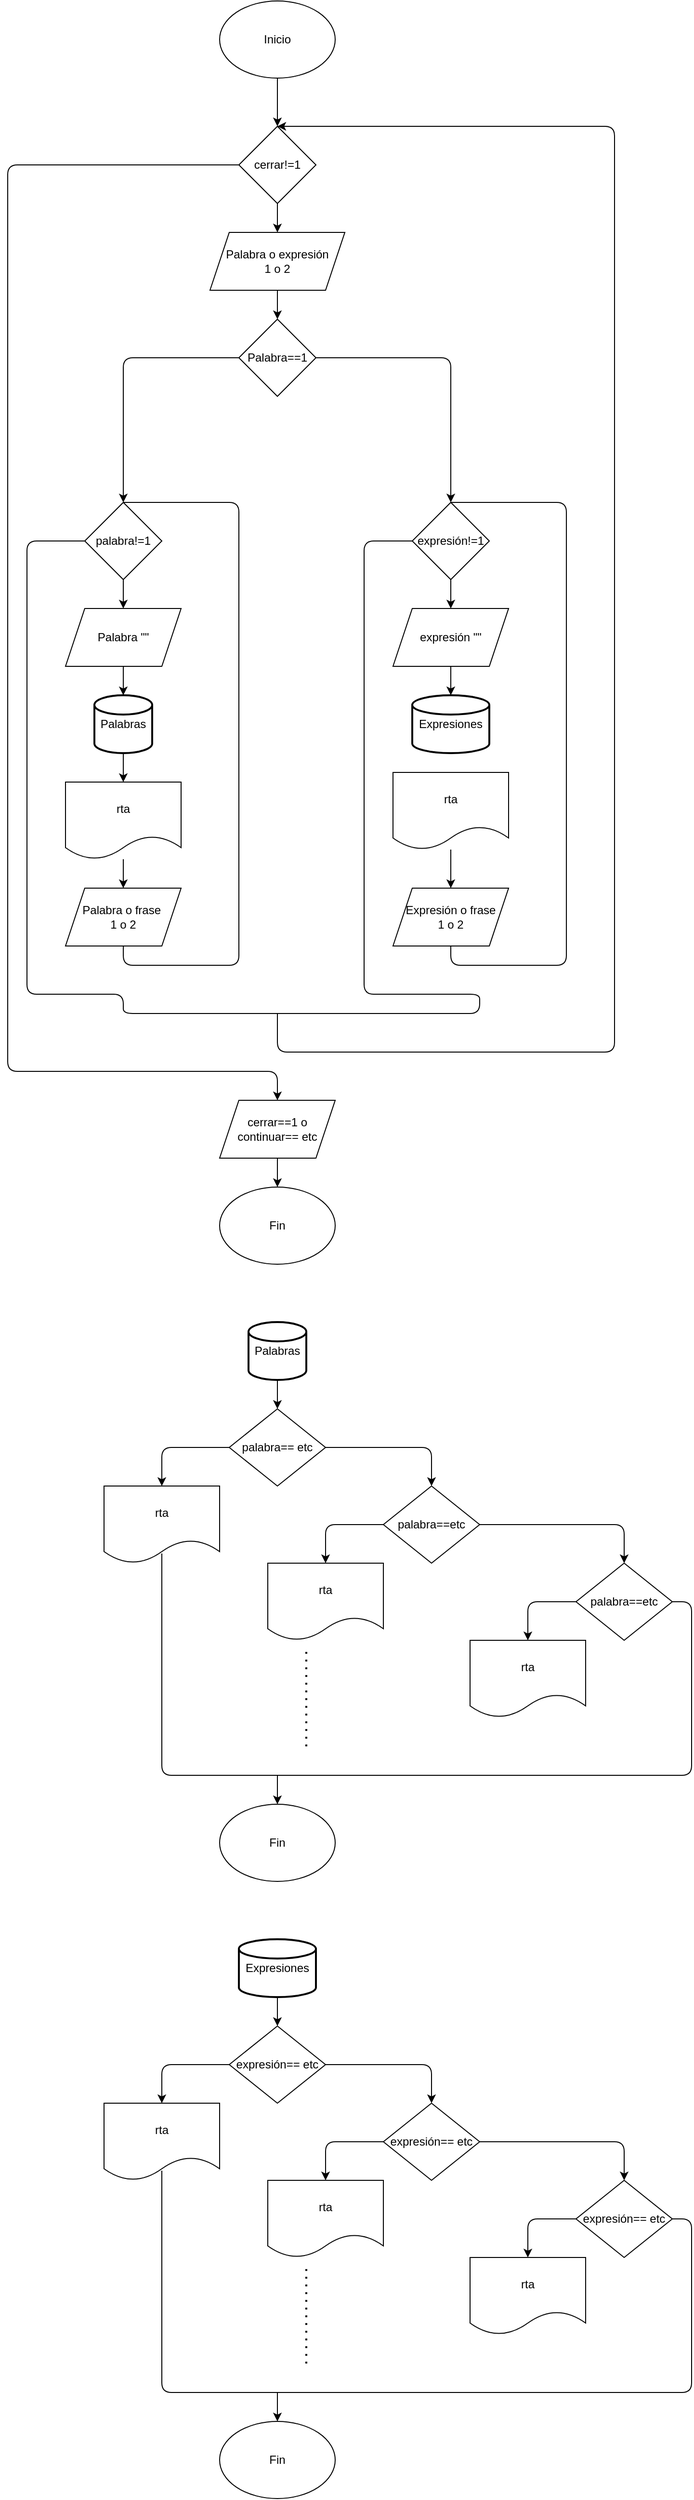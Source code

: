 <mxfile>
    <diagram id="n6sS8hl3OHEznCTLH-ev" name="Página-1">
        <mxGraphModel dx="881" dy="472" grid="1" gridSize="10" guides="1" tooltips="1" connect="1" arrows="1" fold="1" page="1" pageScale="1" pageWidth="850" pageHeight="1100" math="0" shadow="0">
            <root>
                <mxCell id="0"/>
                <mxCell id="1" parent="0"/>
                <mxCell id="19" style="edgeStyle=none;html=1;exitX=0.5;exitY=1;exitDx=0;exitDy=0;" edge="1" parent="1" source="2">
                    <mxGeometry relative="1" as="geometry">
                        <mxPoint x="400" y="260" as="targetPoint"/>
                    </mxGeometry>
                </mxCell>
                <mxCell id="2" value="Inicio" style="ellipse;whiteSpace=wrap;html=1;" vertex="1" parent="1">
                    <mxGeometry x="340" y="130" width="120" height="80" as="geometry"/>
                </mxCell>
                <mxCell id="21" style="edgeStyle=none;html=1;exitX=0.5;exitY=1;exitDx=0;exitDy=0;entryX=0.5;entryY=0;entryDx=0;entryDy=0;" edge="1" parent="1" source="4" target="5">
                    <mxGeometry relative="1" as="geometry"/>
                </mxCell>
                <mxCell id="4" value="cerrar!=1" style="rhombus;whiteSpace=wrap;html=1;" vertex="1" parent="1">
                    <mxGeometry x="360" y="260" width="80" height="80" as="geometry"/>
                </mxCell>
                <mxCell id="22" style="edgeStyle=none;html=1;exitX=0.5;exitY=1;exitDx=0;exitDy=0;entryX=0.5;entryY=0;entryDx=0;entryDy=0;" edge="1" parent="1" source="5" target="6">
                    <mxGeometry relative="1" as="geometry"/>
                </mxCell>
                <mxCell id="5" value="Palabra o expresión&lt;br&gt;1 o 2" style="shape=parallelogram;perimeter=parallelogramPerimeter;whiteSpace=wrap;html=1;fixedSize=1;" vertex="1" parent="1">
                    <mxGeometry x="330" y="370" width="140" height="60" as="geometry"/>
                </mxCell>
                <mxCell id="23" style="edgeStyle=none;html=1;exitX=0;exitY=0.5;exitDx=0;exitDy=0;" edge="1" parent="1" source="6">
                    <mxGeometry relative="1" as="geometry">
                        <mxPoint x="240" y="650" as="targetPoint"/>
                        <Array as="points">
                            <mxPoint x="240" y="500"/>
                        </Array>
                    </mxGeometry>
                </mxCell>
                <mxCell id="24" style="edgeStyle=none;html=1;exitX=1;exitY=0.5;exitDx=0;exitDy=0;" edge="1" parent="1" source="6">
                    <mxGeometry relative="1" as="geometry">
                        <mxPoint x="580" y="650" as="targetPoint"/>
                        <Array as="points">
                            <mxPoint x="580" y="500"/>
                        </Array>
                    </mxGeometry>
                </mxCell>
                <mxCell id="6" value="Palabra==1" style="rhombus;whiteSpace=wrap;html=1;" vertex="1" parent="1">
                    <mxGeometry x="360" y="460" width="80" height="80" as="geometry"/>
                </mxCell>
                <mxCell id="26" style="edgeStyle=none;html=1;exitX=0.5;exitY=1;exitDx=0;exitDy=0;entryX=0.5;entryY=0;entryDx=0;entryDy=0;" edge="1" parent="1" source="8" target="9">
                    <mxGeometry relative="1" as="geometry"/>
                </mxCell>
                <mxCell id="8" value="palabra!=1" style="rhombus;whiteSpace=wrap;html=1;" vertex="1" parent="1">
                    <mxGeometry x="200" y="650" width="80" height="80" as="geometry"/>
                </mxCell>
                <mxCell id="27" style="edgeStyle=none;html=1;exitX=0.5;exitY=1;exitDx=0;exitDy=0;entryX=0.5;entryY=0;entryDx=0;entryDy=0;entryPerimeter=0;" edge="1" parent="1" source="9" target="10">
                    <mxGeometry relative="1" as="geometry"/>
                </mxCell>
                <mxCell id="9" value="Palabra &quot;&quot;" style="shape=parallelogram;perimeter=parallelogramPerimeter;whiteSpace=wrap;html=1;fixedSize=1;" vertex="1" parent="1">
                    <mxGeometry x="180" y="760" width="120" height="60" as="geometry"/>
                </mxCell>
                <mxCell id="35" style="edgeStyle=none;html=1;exitX=0.5;exitY=1;exitDx=0;exitDy=0;exitPerimeter=0;entryX=0.5;entryY=0;entryDx=0;entryDy=0;" edge="1" parent="1" source="10" target="34">
                    <mxGeometry relative="1" as="geometry"/>
                </mxCell>
                <mxCell id="10" value="Palabras" style="strokeWidth=2;html=1;shape=mxgraph.flowchart.database;whiteSpace=wrap;" vertex="1" parent="1">
                    <mxGeometry x="210" y="850" width="60" height="60" as="geometry"/>
                </mxCell>
                <mxCell id="11" value="Palabra o frase&amp;nbsp;&lt;br&gt;1 o 2" style="shape=parallelogram;perimeter=parallelogramPerimeter;whiteSpace=wrap;html=1;fixedSize=1;" vertex="1" parent="1">
                    <mxGeometry x="180" y="1050" width="120" height="60" as="geometry"/>
                </mxCell>
                <mxCell id="30" style="edgeStyle=none;html=1;exitX=0.5;exitY=1;exitDx=0;exitDy=0;entryX=0.5;entryY=0;entryDx=0;entryDy=0;" edge="1" parent="1" source="13" target="14">
                    <mxGeometry relative="1" as="geometry"/>
                </mxCell>
                <mxCell id="13" value="expresión!=1" style="rhombus;whiteSpace=wrap;html=1;" vertex="1" parent="1">
                    <mxGeometry x="540" y="650" width="80" height="80" as="geometry"/>
                </mxCell>
                <mxCell id="31" style="edgeStyle=none;html=1;exitX=0.5;exitY=1;exitDx=0;exitDy=0;entryX=0.5;entryY=0;entryDx=0;entryDy=0;entryPerimeter=0;" edge="1" parent="1" source="14" target="15">
                    <mxGeometry relative="1" as="geometry"/>
                </mxCell>
                <mxCell id="14" value="expresión &quot;&quot;" style="shape=parallelogram;perimeter=parallelogramPerimeter;whiteSpace=wrap;html=1;fixedSize=1;" vertex="1" parent="1">
                    <mxGeometry x="520" y="760" width="120" height="60" as="geometry"/>
                </mxCell>
                <mxCell id="15" value="Expresiones" style="strokeWidth=2;html=1;shape=mxgraph.flowchart.database;whiteSpace=wrap;" vertex="1" parent="1">
                    <mxGeometry x="540" y="850" width="80" height="60" as="geometry"/>
                </mxCell>
                <mxCell id="16" value="Expresión o frase&lt;br&gt;1 o 2" style="shape=parallelogram;perimeter=parallelogramPerimeter;whiteSpace=wrap;html=1;fixedSize=1;" vertex="1" parent="1">
                    <mxGeometry x="520" y="1050" width="120" height="60" as="geometry"/>
                </mxCell>
                <mxCell id="41" style="edgeStyle=none;html=1;exitX=0.5;exitY=1;exitDx=0;exitDy=0;entryX=0.5;entryY=0;entryDx=0;entryDy=0;" edge="1" parent="1" source="17" target="18">
                    <mxGeometry relative="1" as="geometry"/>
                </mxCell>
                <mxCell id="17" value="cerrar==1 o continuar== etc" style="shape=parallelogram;perimeter=parallelogramPerimeter;whiteSpace=wrap;html=1;fixedSize=1;" vertex="1" parent="1">
                    <mxGeometry x="340" y="1270" width="120" height="60" as="geometry"/>
                </mxCell>
                <mxCell id="18" value="Fin" style="ellipse;whiteSpace=wrap;html=1;" vertex="1" parent="1">
                    <mxGeometry x="340" y="1360" width="120" height="80" as="geometry"/>
                </mxCell>
                <mxCell id="37" style="edgeStyle=none;html=1;entryX=0.5;entryY=0;entryDx=0;entryDy=0;" edge="1" parent="1" source="33" target="16">
                    <mxGeometry relative="1" as="geometry"/>
                </mxCell>
                <mxCell id="33" value="rta" style="shape=document;whiteSpace=wrap;html=1;boundedLbl=1;" vertex="1" parent="1">
                    <mxGeometry x="520" y="930" width="120" height="80" as="geometry"/>
                </mxCell>
                <mxCell id="36" style="edgeStyle=none;html=1;entryX=0.5;entryY=0;entryDx=0;entryDy=0;" edge="1" parent="1" source="34" target="11">
                    <mxGeometry relative="1" as="geometry"/>
                </mxCell>
                <mxCell id="34" value="rta" style="shape=document;whiteSpace=wrap;html=1;boundedLbl=1;" vertex="1" parent="1">
                    <mxGeometry x="180" y="940" width="120" height="80" as="geometry"/>
                </mxCell>
                <mxCell id="38" value="" style="endArrow=none;html=1;exitX=0.5;exitY=1;exitDx=0;exitDy=0;entryX=0.5;entryY=0;entryDx=0;entryDy=0;" edge="1" parent="1" source="11" target="8">
                    <mxGeometry width="50" height="50" relative="1" as="geometry">
                        <mxPoint x="400" y="1120" as="sourcePoint"/>
                        <mxPoint x="450" y="1070" as="targetPoint"/>
                        <Array as="points">
                            <mxPoint x="240" y="1130"/>
                            <mxPoint x="360" y="1130"/>
                            <mxPoint x="360" y="650"/>
                        </Array>
                    </mxGeometry>
                </mxCell>
                <mxCell id="39" value="" style="endArrow=none;html=1;exitX=0.5;exitY=1;exitDx=0;exitDy=0;entryX=0.5;entryY=0;entryDx=0;entryDy=0;" edge="1" parent="1" target="13">
                    <mxGeometry width="50" height="50" relative="1" as="geometry">
                        <mxPoint x="580" y="1110" as="sourcePoint"/>
                        <mxPoint x="620" y="580" as="targetPoint"/>
                        <Array as="points">
                            <mxPoint x="580" y="1130"/>
                            <mxPoint x="700" y="1130"/>
                            <mxPoint x="700" y="650"/>
                        </Array>
                    </mxGeometry>
                </mxCell>
                <mxCell id="40" value="" style="endArrow=none;html=1;entryX=0;entryY=0.5;entryDx=0;entryDy=0;exitX=0;exitY=0.5;exitDx=0;exitDy=0;" edge="1" parent="1" source="8" target="13">
                    <mxGeometry width="50" height="50" relative="1" as="geometry">
                        <mxPoint x="400" y="560" as="sourcePoint"/>
                        <mxPoint x="450" y="510" as="targetPoint"/>
                        <Array as="points">
                            <mxPoint x="140" y="690"/>
                            <mxPoint x="140" y="1160"/>
                            <mxPoint x="240" y="1160"/>
                            <mxPoint x="240" y="1180"/>
                            <mxPoint x="460" y="1180"/>
                            <mxPoint x="610" y="1180"/>
                            <mxPoint x="610" y="1160"/>
                            <mxPoint x="490" y="1160"/>
                            <mxPoint x="490" y="690"/>
                        </Array>
                    </mxGeometry>
                </mxCell>
                <mxCell id="42" value="" style="endArrow=classic;html=1;entryX=0.5;entryY=0;entryDx=0;entryDy=0;" edge="1" parent="1" target="4">
                    <mxGeometry width="50" height="50" relative="1" as="geometry">
                        <mxPoint x="400" y="1180" as="sourcePoint"/>
                        <mxPoint x="450" y="1160" as="targetPoint"/>
                        <Array as="points">
                            <mxPoint x="400" y="1220"/>
                            <mxPoint x="750" y="1220"/>
                            <mxPoint x="750" y="260"/>
                        </Array>
                    </mxGeometry>
                </mxCell>
                <mxCell id="43" value="" style="endArrow=classic;html=1;exitX=0;exitY=0.5;exitDx=0;exitDy=0;entryX=0.5;entryY=0;entryDx=0;entryDy=0;" edge="1" parent="1" source="4" target="17">
                    <mxGeometry width="50" height="50" relative="1" as="geometry">
                        <mxPoint x="400" y="410" as="sourcePoint"/>
                        <mxPoint x="450" y="360" as="targetPoint"/>
                        <Array as="points">
                            <mxPoint x="120" y="300"/>
                            <mxPoint x="120" y="1240"/>
                            <mxPoint x="400" y="1240"/>
                        </Array>
                    </mxGeometry>
                </mxCell>
                <mxCell id="58" style="edgeStyle=none;html=1;exitX=0.5;exitY=1;exitDx=0;exitDy=0;exitPerimeter=0;entryX=0.5;entryY=0;entryDx=0;entryDy=0;" edge="1" parent="1" source="45" target="46">
                    <mxGeometry relative="1" as="geometry"/>
                </mxCell>
                <mxCell id="45" value="Palabras" style="strokeWidth=2;html=1;shape=mxgraph.flowchart.database;whiteSpace=wrap;" vertex="1" parent="1">
                    <mxGeometry x="370" y="1500" width="60" height="60" as="geometry"/>
                </mxCell>
                <mxCell id="53" style="edgeStyle=none;html=1;exitX=0;exitY=0.5;exitDx=0;exitDy=0;entryX=0.5;entryY=0;entryDx=0;entryDy=0;" edge="1" parent="1" source="46" target="47">
                    <mxGeometry relative="1" as="geometry">
                        <Array as="points">
                            <mxPoint x="280" y="1630"/>
                        </Array>
                    </mxGeometry>
                </mxCell>
                <mxCell id="54" style="edgeStyle=none;html=1;exitX=1;exitY=0.5;exitDx=0;exitDy=0;entryX=0.5;entryY=0;entryDx=0;entryDy=0;" edge="1" parent="1" source="46" target="48">
                    <mxGeometry relative="1" as="geometry">
                        <Array as="points">
                            <mxPoint x="560" y="1630"/>
                        </Array>
                    </mxGeometry>
                </mxCell>
                <mxCell id="46" value="palabra== etc" style="rhombus;whiteSpace=wrap;html=1;" vertex="1" parent="1">
                    <mxGeometry x="350" y="1590" width="100" height="80" as="geometry"/>
                </mxCell>
                <mxCell id="47" value="rta" style="shape=document;whiteSpace=wrap;html=1;boundedLbl=1;" vertex="1" parent="1">
                    <mxGeometry x="220" y="1670" width="120" height="80" as="geometry"/>
                </mxCell>
                <mxCell id="55" style="edgeStyle=none;html=1;exitX=0;exitY=0.5;exitDx=0;exitDy=0;entryX=0.5;entryY=0;entryDx=0;entryDy=0;" edge="1" parent="1" source="48" target="49">
                    <mxGeometry relative="1" as="geometry">
                        <Array as="points">
                            <mxPoint x="450" y="1710"/>
                        </Array>
                    </mxGeometry>
                </mxCell>
                <mxCell id="56" style="edgeStyle=none;html=1;exitX=1;exitY=0.5;exitDx=0;exitDy=0;entryX=0.5;entryY=0;entryDx=0;entryDy=0;" edge="1" parent="1" source="48" target="50">
                    <mxGeometry relative="1" as="geometry">
                        <Array as="points">
                            <mxPoint x="760" y="1710"/>
                        </Array>
                    </mxGeometry>
                </mxCell>
                <mxCell id="48" value="palabra==etc" style="rhombus;whiteSpace=wrap;html=1;" vertex="1" parent="1">
                    <mxGeometry x="510" y="1670" width="100" height="80" as="geometry"/>
                </mxCell>
                <mxCell id="49" value="rta" style="shape=document;whiteSpace=wrap;html=1;boundedLbl=1;" vertex="1" parent="1">
                    <mxGeometry x="390" y="1750" width="120" height="80" as="geometry"/>
                </mxCell>
                <mxCell id="57" style="edgeStyle=none;html=1;exitX=0;exitY=0.5;exitDx=0;exitDy=0;entryX=0.5;entryY=0;entryDx=0;entryDy=0;" edge="1" parent="1" source="50" target="51">
                    <mxGeometry relative="1" as="geometry">
                        <Array as="points">
                            <mxPoint x="660" y="1790"/>
                        </Array>
                    </mxGeometry>
                </mxCell>
                <mxCell id="50" value="palabra==etc" style="rhombus;whiteSpace=wrap;html=1;" vertex="1" parent="1">
                    <mxGeometry x="710" y="1750" width="100" height="80" as="geometry"/>
                </mxCell>
                <mxCell id="51" value="rta" style="shape=document;whiteSpace=wrap;html=1;boundedLbl=1;" vertex="1" parent="1">
                    <mxGeometry x="600" y="1830" width="120" height="80" as="geometry"/>
                </mxCell>
                <mxCell id="52" value="Fin" style="ellipse;whiteSpace=wrap;html=1;" vertex="1" parent="1">
                    <mxGeometry x="340" y="2000" width="120" height="80" as="geometry"/>
                </mxCell>
                <mxCell id="59" value="" style="endArrow=none;html=1;exitX=0.5;exitY=0.875;exitDx=0;exitDy=0;exitPerimeter=0;entryX=1;entryY=0.5;entryDx=0;entryDy=0;" edge="1" parent="1" source="47" target="50">
                    <mxGeometry width="50" height="50" relative="1" as="geometry">
                        <mxPoint x="430" y="1870" as="sourcePoint"/>
                        <mxPoint x="480" y="1820" as="targetPoint"/>
                        <Array as="points">
                            <mxPoint x="280" y="1970"/>
                            <mxPoint x="830" y="1970"/>
                            <mxPoint x="830" y="1790"/>
                        </Array>
                    </mxGeometry>
                </mxCell>
                <mxCell id="60" value="" style="endArrow=none;dashed=1;html=1;dashPattern=1 3;strokeWidth=2;" edge="1" parent="1">
                    <mxGeometry width="50" height="50" relative="1" as="geometry">
                        <mxPoint x="430" y="1940" as="sourcePoint"/>
                        <mxPoint x="430" y="1840" as="targetPoint"/>
                    </mxGeometry>
                </mxCell>
                <mxCell id="61" value="" style="endArrow=classic;html=1;entryX=0.5;entryY=0;entryDx=0;entryDy=0;" edge="1" parent="1" target="52">
                    <mxGeometry width="50" height="50" relative="1" as="geometry">
                        <mxPoint x="400" y="1970" as="sourcePoint"/>
                        <mxPoint x="480" y="2020" as="targetPoint"/>
                    </mxGeometry>
                </mxCell>
                <mxCell id="62" style="edgeStyle=none;html=1;exitX=0.5;exitY=1;exitDx=0;exitDy=0;exitPerimeter=0;entryX=0.5;entryY=0;entryDx=0;entryDy=0;" edge="1" parent="1" source="63" target="66">
                    <mxGeometry relative="1" as="geometry"/>
                </mxCell>
                <mxCell id="63" value="Expresiones" style="strokeWidth=2;html=1;shape=mxgraph.flowchart.database;whiteSpace=wrap;" vertex="1" parent="1">
                    <mxGeometry x="360" y="2140" width="80" height="60" as="geometry"/>
                </mxCell>
                <mxCell id="64" style="edgeStyle=none;html=1;exitX=0;exitY=0.5;exitDx=0;exitDy=0;entryX=0.5;entryY=0;entryDx=0;entryDy=0;" edge="1" parent="1" source="66" target="67">
                    <mxGeometry relative="1" as="geometry">
                        <Array as="points">
                            <mxPoint x="280" y="2270"/>
                        </Array>
                    </mxGeometry>
                </mxCell>
                <mxCell id="65" style="edgeStyle=none;html=1;exitX=1;exitY=0.5;exitDx=0;exitDy=0;entryX=0.5;entryY=0;entryDx=0;entryDy=0;" edge="1" parent="1" source="66" target="70">
                    <mxGeometry relative="1" as="geometry">
                        <Array as="points">
                            <mxPoint x="560" y="2270"/>
                        </Array>
                    </mxGeometry>
                </mxCell>
                <mxCell id="66" value="expresión== etc" style="rhombus;whiteSpace=wrap;html=1;" vertex="1" parent="1">
                    <mxGeometry x="350" y="2230" width="100" height="80" as="geometry"/>
                </mxCell>
                <mxCell id="67" value="rta" style="shape=document;whiteSpace=wrap;html=1;boundedLbl=1;" vertex="1" parent="1">
                    <mxGeometry x="220" y="2310" width="120" height="80" as="geometry"/>
                </mxCell>
                <mxCell id="68" style="edgeStyle=none;html=1;exitX=0;exitY=0.5;exitDx=0;exitDy=0;entryX=0.5;entryY=0;entryDx=0;entryDy=0;" edge="1" parent="1" source="70" target="71">
                    <mxGeometry relative="1" as="geometry">
                        <Array as="points">
                            <mxPoint x="450" y="2350"/>
                        </Array>
                    </mxGeometry>
                </mxCell>
                <mxCell id="69" style="edgeStyle=none;html=1;exitX=1;exitY=0.5;exitDx=0;exitDy=0;entryX=0.5;entryY=0;entryDx=0;entryDy=0;" edge="1" parent="1" source="70" target="73">
                    <mxGeometry relative="1" as="geometry">
                        <Array as="points">
                            <mxPoint x="760" y="2350"/>
                        </Array>
                    </mxGeometry>
                </mxCell>
                <mxCell id="70" value="expresión== etc" style="rhombus;whiteSpace=wrap;html=1;" vertex="1" parent="1">
                    <mxGeometry x="510" y="2310" width="100" height="80" as="geometry"/>
                </mxCell>
                <mxCell id="71" value="rta" style="shape=document;whiteSpace=wrap;html=1;boundedLbl=1;" vertex="1" parent="1">
                    <mxGeometry x="390" y="2390" width="120" height="80" as="geometry"/>
                </mxCell>
                <mxCell id="72" style="edgeStyle=none;html=1;exitX=0;exitY=0.5;exitDx=0;exitDy=0;entryX=0.5;entryY=0;entryDx=0;entryDy=0;" edge="1" parent="1" source="73" target="74">
                    <mxGeometry relative="1" as="geometry">
                        <Array as="points">
                            <mxPoint x="660" y="2430"/>
                        </Array>
                    </mxGeometry>
                </mxCell>
                <mxCell id="73" value="expresión== etc" style="rhombus;whiteSpace=wrap;html=1;" vertex="1" parent="1">
                    <mxGeometry x="710" y="2390" width="100" height="80" as="geometry"/>
                </mxCell>
                <mxCell id="74" value="rta" style="shape=document;whiteSpace=wrap;html=1;boundedLbl=1;" vertex="1" parent="1">
                    <mxGeometry x="600" y="2470" width="120" height="80" as="geometry"/>
                </mxCell>
                <mxCell id="75" value="Fin" style="ellipse;whiteSpace=wrap;html=1;" vertex="1" parent="1">
                    <mxGeometry x="340" y="2640" width="120" height="80" as="geometry"/>
                </mxCell>
                <mxCell id="76" value="" style="endArrow=none;html=1;exitX=0.5;exitY=0.875;exitDx=0;exitDy=0;exitPerimeter=0;entryX=1;entryY=0.5;entryDx=0;entryDy=0;" edge="1" parent="1" source="67" target="73">
                    <mxGeometry width="50" height="50" relative="1" as="geometry">
                        <mxPoint x="430" y="2510" as="sourcePoint"/>
                        <mxPoint x="480" y="2460" as="targetPoint"/>
                        <Array as="points">
                            <mxPoint x="280" y="2610"/>
                            <mxPoint x="830" y="2610"/>
                            <mxPoint x="830" y="2430"/>
                        </Array>
                    </mxGeometry>
                </mxCell>
                <mxCell id="77" value="" style="endArrow=none;dashed=1;html=1;dashPattern=1 3;strokeWidth=2;" edge="1" parent="1">
                    <mxGeometry width="50" height="50" relative="1" as="geometry">
                        <mxPoint x="430" y="2580" as="sourcePoint"/>
                        <mxPoint x="430" y="2480" as="targetPoint"/>
                    </mxGeometry>
                </mxCell>
                <mxCell id="78" value="" style="endArrow=classic;html=1;entryX=0.5;entryY=0;entryDx=0;entryDy=0;" edge="1" parent="1" target="75">
                    <mxGeometry width="50" height="50" relative="1" as="geometry">
                        <mxPoint x="400" y="2610" as="sourcePoint"/>
                        <mxPoint x="480" y="2660" as="targetPoint"/>
                    </mxGeometry>
                </mxCell>
            </root>
        </mxGraphModel>
    </diagram>
</mxfile>